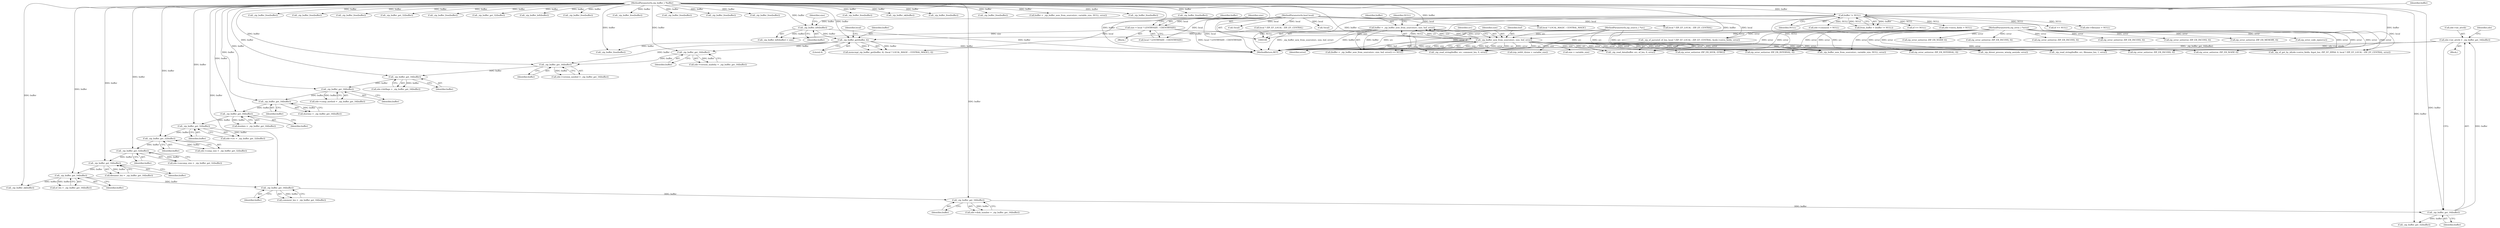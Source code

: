 digraph "0_libzip_2217022b7d1142738656d891e00b3d2d9179b796@pointer" {
"1000307" [label="(Call,zde->int_attrib = _zip_buffer_get_16(buffer))"];
"1000311" [label="(Call,_zip_buffer_get_16(buffer))"];
"1000305" [label="(Call,_zip_buffer_get_16(buffer))"];
"1000299" [label="(Call,_zip_buffer_get_16(buffer))"];
"1000267" [label="(Call,_zip_buffer_get_16(buffer))"];
"1000263" [label="(Call,_zip_buffer_get_16(buffer))"];
"1000259" [label="(Call,_zip_buffer_get_32(buffer))"];
"1000253" [label="(Call,_zip_buffer_get_32(buffer))"];
"1000247" [label="(Call,_zip_buffer_get_32(buffer))"];
"1000234" [label="(Call,_zip_buffer_get_16(buffer))"];
"1000230" [label="(Call,_zip_buffer_get_16(buffer))"];
"1000226" [label="(Call,_zip_buffer_get_16(buffer))"];
"1000220" [label="(Call,_zip_buffer_get_16(buffer))"];
"1000214" [label="(Call,_zip_buffer_get_16(buffer))"];
"1000202" [label="(Call,_zip_buffer_get_16(buffer))"];
"1000170" [label="(Call,_zip_buffer_get(buffer, 4))"];
"1000140" [label="(Call,_zip_buffer_left(buffer))"];
"1000126" [label="(Call,buffer != NULL)"];
"1000111" [label="(MethodParameterIn,zip_buffer_t *buffer)"];
"1000155" [label="(Call,buffer = _zip_buffer_new_from_source(src, size, buf, error))"];
"1000157" [label="(Call,_zip_buffer_new_from_source(src, size, buf, error))"];
"1000110" [label="(MethodParameterIn,zip_source_t *src)"];
"1000129" [label="(Call,size = local ? LENTRYSIZE : CDENTRYSIZE)"];
"1000112" [label="(MethodParameterIn,bool local)"];
"1000113" [label="(MethodParameterIn,zip_error_t *error)"];
"1000230" [label="(Call,_zip_buffer_get_16(buffer))"];
"1000114" [label="(Block,)"];
"1000386" [label="(Call,zde->comment = NULL)"];
"1000124" [label="(Call,from_buffer = (buffer != NULL))"];
"1000131" [label="(Call,local ? LENTRYSIZE : CDENTRYSIZE)"];
"1000171" [label="(Identifier,buffer)"];
"1000552" [label="(Call,_zip_buffer_free(buffer))"];
"1000127" [label="(Identifier,buffer)"];
"1000232" [label="(Call,dosdate = _zip_buffer_get_16(buffer))"];
"1000222" [label="(Call,zde->comp_method = _zip_buffer_get_16(buffer))"];
"1000689" [label="(Call,_zip_buffer_free(buffer))"];
"1000141" [label="(Identifier,buffer)"];
"1000422" [label="(Call,_zip_buffer_free(buffer))"];
"1000267" [label="(Call,_zip_buffer_get_16(buffer))"];
"1000297" [label="(Call,comment_len = _zip_buffer_get_16(buffer))"];
"1000777" [label="(Call,_zip_buffer_get_32(buffer))"];
"1000296" [label="(Block,)"];
"1000428" [label="(Call,_zip_buffer_new_from_source(src, variable_size, NULL, error))"];
"1000315" [label="(Identifier,zde)"];
"1000202" [label="(Call,_zip_buffer_get_16(buffer))"];
"1000214" [label="(Call,_zip_buffer_get_16(buffer))"];
"1000500" [label="(Call,_zip_buffer_free(buffer))"];
"1000130" [label="(Identifier,size)"];
"1000172" [label="(Literal,4)"];
"1000306" [label="(Identifier,buffer)"];
"1000536" [label="(Call,local ? ZIP_EF_LOCAL : ZIP_EF_CENTRAL)"];
"1000215" [label="(Identifier,buffer)"];
"1000533" [label="(Call,_zip_ef_parse(ef, ef_len, local ? ZIP_EF_LOCAL : ZIP_EF_CENTRAL, &zde->extra_fields, error))"];
"1000323" [label="(Call,_zip_buffer_get_32(buffer))"];
"1000196" [label="(Call,!local)"];
"1000841" [label="(Call,_zip_dirent_process_winzip_aes(zde, error))"];
"1000234" [label="(Call,_zip_buffer_get_16(buffer))"];
"1000312" [label="(Identifier,buffer)"];
"1000445" [label="(Call,_zip_read_string(buffer, src, filename_len, 1, error))"];
"1000144" [label="(Call,zip_error_set(error, ZIP_ER_NOZIP, 0))"];
"1000263" [label="(Call,_zip_buffer_get_16(buffer))"];
"1000305" [label="(Call,_zip_buffer_get_16(buffer))"];
"1000198" [label="(Call,zde->version_madeby = _zip_buffer_get_16(buffer))"];
"1000231" [label="(Identifier,buffer)"];
"1000330" [label="(Call,zip_error_set(error, ZIP_ER_INTERNAL, 0))"];
"1000155" [label="(Call,buffer = _zip_buffer_new_from_source(src, size, buf, error))"];
"1000161" [label="(Identifier,error)"];
"1000126" [label="(Call,buffer != NULL)"];
"1000832" [label="(Call,zip_error_set(error, ZIP_ER_SEEK, EFBIG))"];
"1000409" [label="(Call,_zip_buffer_left(buffer))"];
"1000713" [label="(Call,_zip_buffer_free(buffer))"];
"1000159" [label="(Identifier,size)"];
"1000188" [label="(Call,_zip_buffer_free(buffer))"];
"1000675" [label="(Call,local ? ZIP_EF_LOCAL : ZIP_EF_CENTRAL)"];
"1000311" [label="(Call,_zip_buffer_get_16(buffer))"];
"1000265" [label="(Call,ef_len = _zip_buffer_get_16(buffer))"];
"1000667" [label="(Call,_zip_ef_get_by_id(zde->extra_fields, &got_len, ZIP_EF_ZIP64, 0, local ? ZIP_EF_LOCAL : ZIP_EF_CENTRAL, error))"];
"1000255" [label="(Call,zde->uncomp_size = _zip_buffer_get_32(buffer))"];
"1000814" [label="(Call,_zip_buffer_free(buffer))"];
"1000308" [label="(Call,zde->int_attrib)"];
"1000518" [label="(Call,ef == NULL)"];
"1000248" [label="(Identifier,buffer)"];
"1000162" [label="(Identifier,NULL)"];
"1000260" [label="(Identifier,buffer)"];
"1000226" [label="(Call,_zip_buffer_get_16(buffer))"];
"1000794" [label="(Call,_zip_buffer_free(buffer))"];
"1000154" [label="(Call,(buffer = _zip_buffer_new_from_source(src, size, buf, error)) == NULL)"];
"1000784" [label="(Call,zip_error_set(error, ZIP_ER_INCONS, 0))"];
"1000307" [label="(Call,zde->int_attrib = _zip_buffer_get_16(buffer))"];
"1000618" [label="(Call,_zip_buffer_free(buffer))"];
"1000300" [label="(Identifier,buffer)"];
"1000610" [label="(Call,zip_error_set(error, ZIP_ER_INCONS, 0))"];
"1000752" [label="(Call,!local)"];
"1000526" [label="(Call,_zip_buffer_free(buffer))"];
"1000160" [label="(Identifier,buf)"];
"1000112" [label="(MethodParameterIn,bool local)"];
"1000249" [label="(Call,zde->comp_size = _zip_buffer_get_32(buffer))"];
"1000129" [label="(Call,size = local ? LENTRYSIZE : CDENTRYSIZE)"];
"1000228" [label="(Call,dostime = _zip_buffer_get_16(buffer))"];
"1000492" [label="(Call,zip_error_set(error, ZIP_ER_INCONS, 0))"];
"1000261" [label="(Call,filename_len = _zip_buffer_get_16(buffer))"];
"1000142" [label="(Identifier,size)"];
"1000110" [label="(MethodParameterIn,zip_source_t *src)"];
"1000868" [label="(MethodReturn,RET)"];
"1000169" [label="(Call,memcmp(_zip_buffer_get(buffer, 4), (local ? LOCAL_MAGIC : CENTRAL_MAGIC), 4))"];
"1000463" [label="(Call,zip_error_set(error, ZIP_ER_INCONS, 0))"];
"1000158" [label="(Identifier,src)"];
"1000235" [label="(Identifier,buffer)"];
"1000221" [label="(Identifier,buffer)"];
"1000863" [label="(Call,(zip_int64_t)(size + variable_size))"];
"1000327" [label="(Call,_zip_buffer_ok(buffer))"];
"1000268" [label="(Identifier,buffer)"];
"1000220" [label="(Call,_zip_buffer_get_16(buffer))"];
"1000157" [label="(Call,_zip_buffer_new_from_source(src, size, buf, error))"];
"1000299" [label="(Call,_zip_buffer_get_16(buffer))"];
"1000139" [label="(Call,_zip_buffer_left(buffer) < size)"];
"1000381" [label="(Call,zde->extra_fields = NULL)"];
"1000511" [label="(Call,_zip_read_data(buffer, src, ef_len, 0, error))"];
"1000259" [label="(Call,_zip_buffer_get_32(buffer))"];
"1000806" [label="(Call,zip_error_set(error, ZIP_ER_INTERNAL, 0))"];
"1000113" [label="(MethodParameterIn,zip_error_t *error)"];
"1000136" [label="(Identifier,buffer)"];
"1000210" [label="(Call,zde->version_needed = _zip_buffer_get_16(buffer))"];
"1000301" [label="(Call,zde->disk_number = _zip_buffer_get_16(buffer))"];
"1000471" [label="(Call,_zip_buffer_free(buffer))"];
"1000573" [label="(Call,_zip_read_string(buffer, src, comment_len, 0, error))"];
"1000264" [label="(Identifier,buffer)"];
"1000681" [label="(Call,ef == NULL)"];
"1000803" [label="(Call,_zip_buffer_ok(buffer))"];
"1000589" [label="(Call,_zip_buffer_free(buffer))"];
"1000227" [label="(Identifier,buffer)"];
"1000413" [label="(Call,zip_error_set(error, ZIP_ER_INCONS, 0))"];
"1000180" [label="(Call,zip_error_set(error, ZIP_ER_NOZIP, 0))"];
"1000317" [label="(Call,_zip_buffer_get_32(buffer))"];
"1000216" [label="(Call,zde->bitflags = _zip_buffer_get_16(buffer))"];
"1000140" [label="(Call,_zip_buffer_left(buffer))"];
"1000865" [label="(Call,size + variable_size)"];
"1000156" [label="(Identifier,buffer)"];
"1000376" [label="(Call,zde->filename = NULL)"];
"1000253" [label="(Call,_zip_buffer_get_32(buffer))"];
"1000203" [label="(Identifier,buffer)"];
"1000243" [label="(Call,zde->crc = _zip_buffer_get_32(buffer))"];
"1000170" [label="(Call,_zip_buffer_get(buffer, 4))"];
"1000254" [label="(Identifier,buffer)"];
"1000174" [label="(Identifier,local)"];
"1000705" [label="(Call,zip_error_set(error, ZIP_ER_MEMORY, 0))"];
"1000247" [label="(Call,_zip_buffer_get_32(buffer))"];
"1000823" [label="(Call,_zip_buffer_free(buffer))"];
"1000173" [label="(Call,local ? LOCAL_MAGIC : CENTRAL_MAGIC)"];
"1000426" [label="(Call,buffer = _zip_buffer_new_from_source(src, variable_size, NULL, error))"];
"1000111" [label="(MethodParameterIn,zip_buffer_t *buffer)"];
"1000338" [label="(Call,_zip_buffer_free(buffer))"];
"1000459" [label="(Call,zip_error_code_zip(error))"];
"1000128" [label="(Identifier,NULL)"];
"1000849" [label="(Call,_zip_buffer_free(buffer))"];
"1000307" -> "1000296"  [label="AST: "];
"1000307" -> "1000311"  [label="CFG: "];
"1000308" -> "1000307"  [label="AST: "];
"1000311" -> "1000307"  [label="AST: "];
"1000315" -> "1000307"  [label="CFG: "];
"1000307" -> "1000868"  [label="DDG: _zip_buffer_get_16(buffer)"];
"1000307" -> "1000868"  [label="DDG: zde->int_attrib"];
"1000311" -> "1000307"  [label="DDG: buffer"];
"1000311" -> "1000312"  [label="CFG: "];
"1000312" -> "1000311"  [label="AST: "];
"1000305" -> "1000311"  [label="DDG: buffer"];
"1000111" -> "1000311"  [label="DDG: buffer"];
"1000311" -> "1000317"  [label="DDG: buffer"];
"1000305" -> "1000301"  [label="AST: "];
"1000305" -> "1000306"  [label="CFG: "];
"1000306" -> "1000305"  [label="AST: "];
"1000301" -> "1000305"  [label="CFG: "];
"1000305" -> "1000301"  [label="DDG: buffer"];
"1000299" -> "1000305"  [label="DDG: buffer"];
"1000111" -> "1000305"  [label="DDG: buffer"];
"1000299" -> "1000297"  [label="AST: "];
"1000299" -> "1000300"  [label="CFG: "];
"1000300" -> "1000299"  [label="AST: "];
"1000297" -> "1000299"  [label="CFG: "];
"1000299" -> "1000297"  [label="DDG: buffer"];
"1000267" -> "1000299"  [label="DDG: buffer"];
"1000111" -> "1000299"  [label="DDG: buffer"];
"1000267" -> "1000265"  [label="AST: "];
"1000267" -> "1000268"  [label="CFG: "];
"1000268" -> "1000267"  [label="AST: "];
"1000265" -> "1000267"  [label="CFG: "];
"1000267" -> "1000265"  [label="DDG: buffer"];
"1000263" -> "1000267"  [label="DDG: buffer"];
"1000111" -> "1000267"  [label="DDG: buffer"];
"1000267" -> "1000327"  [label="DDG: buffer"];
"1000263" -> "1000261"  [label="AST: "];
"1000263" -> "1000264"  [label="CFG: "];
"1000264" -> "1000263"  [label="AST: "];
"1000261" -> "1000263"  [label="CFG: "];
"1000263" -> "1000261"  [label="DDG: buffer"];
"1000259" -> "1000263"  [label="DDG: buffer"];
"1000111" -> "1000263"  [label="DDG: buffer"];
"1000259" -> "1000255"  [label="AST: "];
"1000259" -> "1000260"  [label="CFG: "];
"1000260" -> "1000259"  [label="AST: "];
"1000255" -> "1000259"  [label="CFG: "];
"1000259" -> "1000255"  [label="DDG: buffer"];
"1000253" -> "1000259"  [label="DDG: buffer"];
"1000111" -> "1000259"  [label="DDG: buffer"];
"1000253" -> "1000249"  [label="AST: "];
"1000253" -> "1000254"  [label="CFG: "];
"1000254" -> "1000253"  [label="AST: "];
"1000249" -> "1000253"  [label="CFG: "];
"1000253" -> "1000249"  [label="DDG: buffer"];
"1000247" -> "1000253"  [label="DDG: buffer"];
"1000111" -> "1000253"  [label="DDG: buffer"];
"1000247" -> "1000243"  [label="AST: "];
"1000247" -> "1000248"  [label="CFG: "];
"1000248" -> "1000247"  [label="AST: "];
"1000243" -> "1000247"  [label="CFG: "];
"1000247" -> "1000243"  [label="DDG: buffer"];
"1000234" -> "1000247"  [label="DDG: buffer"];
"1000111" -> "1000247"  [label="DDG: buffer"];
"1000234" -> "1000232"  [label="AST: "];
"1000234" -> "1000235"  [label="CFG: "];
"1000235" -> "1000234"  [label="AST: "];
"1000232" -> "1000234"  [label="CFG: "];
"1000234" -> "1000232"  [label="DDG: buffer"];
"1000230" -> "1000234"  [label="DDG: buffer"];
"1000111" -> "1000234"  [label="DDG: buffer"];
"1000230" -> "1000228"  [label="AST: "];
"1000230" -> "1000231"  [label="CFG: "];
"1000231" -> "1000230"  [label="AST: "];
"1000228" -> "1000230"  [label="CFG: "];
"1000230" -> "1000228"  [label="DDG: buffer"];
"1000226" -> "1000230"  [label="DDG: buffer"];
"1000111" -> "1000230"  [label="DDG: buffer"];
"1000226" -> "1000222"  [label="AST: "];
"1000226" -> "1000227"  [label="CFG: "];
"1000227" -> "1000226"  [label="AST: "];
"1000222" -> "1000226"  [label="CFG: "];
"1000226" -> "1000222"  [label="DDG: buffer"];
"1000220" -> "1000226"  [label="DDG: buffer"];
"1000111" -> "1000226"  [label="DDG: buffer"];
"1000220" -> "1000216"  [label="AST: "];
"1000220" -> "1000221"  [label="CFG: "];
"1000221" -> "1000220"  [label="AST: "];
"1000216" -> "1000220"  [label="CFG: "];
"1000220" -> "1000216"  [label="DDG: buffer"];
"1000214" -> "1000220"  [label="DDG: buffer"];
"1000111" -> "1000220"  [label="DDG: buffer"];
"1000214" -> "1000210"  [label="AST: "];
"1000214" -> "1000215"  [label="CFG: "];
"1000215" -> "1000214"  [label="AST: "];
"1000210" -> "1000214"  [label="CFG: "];
"1000214" -> "1000210"  [label="DDG: buffer"];
"1000202" -> "1000214"  [label="DDG: buffer"];
"1000170" -> "1000214"  [label="DDG: buffer"];
"1000111" -> "1000214"  [label="DDG: buffer"];
"1000202" -> "1000198"  [label="AST: "];
"1000202" -> "1000203"  [label="CFG: "];
"1000203" -> "1000202"  [label="AST: "];
"1000198" -> "1000202"  [label="CFG: "];
"1000202" -> "1000198"  [label="DDG: buffer"];
"1000170" -> "1000202"  [label="DDG: buffer"];
"1000111" -> "1000202"  [label="DDG: buffer"];
"1000170" -> "1000169"  [label="AST: "];
"1000170" -> "1000172"  [label="CFG: "];
"1000171" -> "1000170"  [label="AST: "];
"1000172" -> "1000170"  [label="AST: "];
"1000174" -> "1000170"  [label="CFG: "];
"1000170" -> "1000868"  [label="DDG: buffer"];
"1000170" -> "1000169"  [label="DDG: buffer"];
"1000170" -> "1000169"  [label="DDG: 4"];
"1000140" -> "1000170"  [label="DDG: buffer"];
"1000155" -> "1000170"  [label="DDG: buffer"];
"1000111" -> "1000170"  [label="DDG: buffer"];
"1000170" -> "1000188"  [label="DDG: buffer"];
"1000140" -> "1000139"  [label="AST: "];
"1000140" -> "1000141"  [label="CFG: "];
"1000141" -> "1000140"  [label="AST: "];
"1000142" -> "1000140"  [label="CFG: "];
"1000140" -> "1000868"  [label="DDG: buffer"];
"1000140" -> "1000139"  [label="DDG: buffer"];
"1000126" -> "1000140"  [label="DDG: buffer"];
"1000111" -> "1000140"  [label="DDG: buffer"];
"1000126" -> "1000124"  [label="AST: "];
"1000126" -> "1000128"  [label="CFG: "];
"1000127" -> "1000126"  [label="AST: "];
"1000128" -> "1000126"  [label="AST: "];
"1000124" -> "1000126"  [label="CFG: "];
"1000126" -> "1000868"  [label="DDG: NULL"];
"1000126" -> "1000124"  [label="DDG: buffer"];
"1000126" -> "1000124"  [label="DDG: NULL"];
"1000111" -> "1000126"  [label="DDG: buffer"];
"1000126" -> "1000154"  [label="DDG: NULL"];
"1000126" -> "1000376"  [label="DDG: NULL"];
"1000126" -> "1000381"  [label="DDG: NULL"];
"1000126" -> "1000386"  [label="DDG: NULL"];
"1000126" -> "1000428"  [label="DDG: NULL"];
"1000126" -> "1000518"  [label="DDG: NULL"];
"1000126" -> "1000681"  [label="DDG: NULL"];
"1000111" -> "1000108"  [label="AST: "];
"1000111" -> "1000868"  [label="DDG: buffer"];
"1000111" -> "1000155"  [label="DDG: buffer"];
"1000111" -> "1000188"  [label="DDG: buffer"];
"1000111" -> "1000317"  [label="DDG: buffer"];
"1000111" -> "1000323"  [label="DDG: buffer"];
"1000111" -> "1000327"  [label="DDG: buffer"];
"1000111" -> "1000338"  [label="DDG: buffer"];
"1000111" -> "1000409"  [label="DDG: buffer"];
"1000111" -> "1000422"  [label="DDG: buffer"];
"1000111" -> "1000426"  [label="DDG: buffer"];
"1000111" -> "1000445"  [label="DDG: buffer"];
"1000111" -> "1000471"  [label="DDG: buffer"];
"1000111" -> "1000500"  [label="DDG: buffer"];
"1000111" -> "1000511"  [label="DDG: buffer"];
"1000111" -> "1000526"  [label="DDG: buffer"];
"1000111" -> "1000552"  [label="DDG: buffer"];
"1000111" -> "1000573"  [label="DDG: buffer"];
"1000111" -> "1000589"  [label="DDG: buffer"];
"1000111" -> "1000618"  [label="DDG: buffer"];
"1000111" -> "1000689"  [label="DDG: buffer"];
"1000111" -> "1000713"  [label="DDG: buffer"];
"1000111" -> "1000777"  [label="DDG: buffer"];
"1000111" -> "1000794"  [label="DDG: buffer"];
"1000111" -> "1000803"  [label="DDG: buffer"];
"1000111" -> "1000814"  [label="DDG: buffer"];
"1000111" -> "1000823"  [label="DDG: buffer"];
"1000111" -> "1000849"  [label="DDG: buffer"];
"1000155" -> "1000154"  [label="AST: "];
"1000155" -> "1000157"  [label="CFG: "];
"1000156" -> "1000155"  [label="AST: "];
"1000157" -> "1000155"  [label="AST: "];
"1000162" -> "1000155"  [label="CFG: "];
"1000155" -> "1000868"  [label="DDG: _zip_buffer_new_from_source(src, size, buf, error)"];
"1000155" -> "1000868"  [label="DDG: buffer"];
"1000155" -> "1000154"  [label="DDG: buffer"];
"1000157" -> "1000155"  [label="DDG: src"];
"1000157" -> "1000155"  [label="DDG: size"];
"1000157" -> "1000155"  [label="DDG: buf"];
"1000157" -> "1000155"  [label="DDG: error"];
"1000157" -> "1000161"  [label="CFG: "];
"1000158" -> "1000157"  [label="AST: "];
"1000159" -> "1000157"  [label="AST: "];
"1000160" -> "1000157"  [label="AST: "];
"1000161" -> "1000157"  [label="AST: "];
"1000157" -> "1000868"  [label="DDG: size"];
"1000157" -> "1000868"  [label="DDG: buf"];
"1000157" -> "1000868"  [label="DDG: src"];
"1000157" -> "1000868"  [label="DDG: error"];
"1000157" -> "1000154"  [label="DDG: src"];
"1000157" -> "1000154"  [label="DDG: size"];
"1000157" -> "1000154"  [label="DDG: buf"];
"1000157" -> "1000154"  [label="DDG: error"];
"1000110" -> "1000157"  [label="DDG: src"];
"1000129" -> "1000157"  [label="DDG: size"];
"1000113" -> "1000157"  [label="DDG: error"];
"1000157" -> "1000180"  [label="DDG: error"];
"1000157" -> "1000330"  [label="DDG: error"];
"1000157" -> "1000413"  [label="DDG: error"];
"1000157" -> "1000428"  [label="DDG: src"];
"1000157" -> "1000428"  [label="DDG: error"];
"1000157" -> "1000445"  [label="DDG: src"];
"1000157" -> "1000445"  [label="DDG: error"];
"1000157" -> "1000511"  [label="DDG: src"];
"1000157" -> "1000511"  [label="DDG: error"];
"1000157" -> "1000573"  [label="DDG: src"];
"1000157" -> "1000573"  [label="DDG: error"];
"1000157" -> "1000667"  [label="DDG: error"];
"1000157" -> "1000806"  [label="DDG: error"];
"1000157" -> "1000832"  [label="DDG: error"];
"1000157" -> "1000841"  [label="DDG: error"];
"1000157" -> "1000863"  [label="DDG: size"];
"1000157" -> "1000865"  [label="DDG: size"];
"1000110" -> "1000108"  [label="AST: "];
"1000110" -> "1000868"  [label="DDG: src"];
"1000110" -> "1000428"  [label="DDG: src"];
"1000110" -> "1000445"  [label="DDG: src"];
"1000110" -> "1000511"  [label="DDG: src"];
"1000110" -> "1000573"  [label="DDG: src"];
"1000129" -> "1000114"  [label="AST: "];
"1000129" -> "1000131"  [label="CFG: "];
"1000130" -> "1000129"  [label="AST: "];
"1000131" -> "1000129"  [label="AST: "];
"1000136" -> "1000129"  [label="CFG: "];
"1000129" -> "1000868"  [label="DDG: local ? LENTRYSIZE : CDENTRYSIZE"];
"1000112" -> "1000129"  [label="DDG: local"];
"1000129" -> "1000139"  [label="DDG: size"];
"1000112" -> "1000108"  [label="AST: "];
"1000112" -> "1000868"  [label="DDG: local"];
"1000112" -> "1000131"  [label="DDG: local"];
"1000112" -> "1000169"  [label="DDG: local"];
"1000112" -> "1000173"  [label="DDG: local"];
"1000112" -> "1000196"  [label="DDG: local"];
"1000112" -> "1000533"  [label="DDG: local"];
"1000112" -> "1000536"  [label="DDG: local"];
"1000112" -> "1000667"  [label="DDG: local"];
"1000112" -> "1000675"  [label="DDG: local"];
"1000112" -> "1000752"  [label="DDG: local"];
"1000113" -> "1000108"  [label="AST: "];
"1000113" -> "1000868"  [label="DDG: error"];
"1000113" -> "1000144"  [label="DDG: error"];
"1000113" -> "1000180"  [label="DDG: error"];
"1000113" -> "1000330"  [label="DDG: error"];
"1000113" -> "1000413"  [label="DDG: error"];
"1000113" -> "1000428"  [label="DDG: error"];
"1000113" -> "1000445"  [label="DDG: error"];
"1000113" -> "1000459"  [label="DDG: error"];
"1000113" -> "1000463"  [label="DDG: error"];
"1000113" -> "1000492"  [label="DDG: error"];
"1000113" -> "1000511"  [label="DDG: error"];
"1000113" -> "1000533"  [label="DDG: error"];
"1000113" -> "1000573"  [label="DDG: error"];
"1000113" -> "1000610"  [label="DDG: error"];
"1000113" -> "1000667"  [label="DDG: error"];
"1000113" -> "1000705"  [label="DDG: error"];
"1000113" -> "1000784"  [label="DDG: error"];
"1000113" -> "1000806"  [label="DDG: error"];
"1000113" -> "1000832"  [label="DDG: error"];
"1000113" -> "1000841"  [label="DDG: error"];
}
